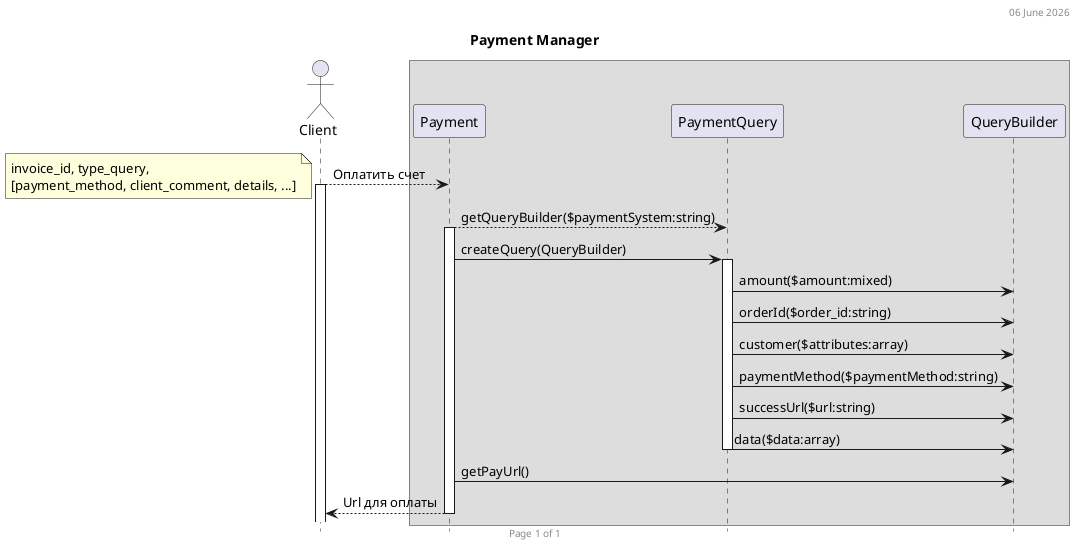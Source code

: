 @startuml
'https://plantuml.com/sequence-diagram

header %date("dd MMMM YYYY")
footer Page %page% of %lastpage%
hide footbox

title Payment Manager

actor Client
box
participant Payment
participant PaymentQuery
participant QueryBuilder
end box

Client --> Payment: Оплатить счет
note left: invoice_id, type_query, \n[payment_method, client_comment, details, ...]
activate Client
Payment --> PaymentQuery: getQueryBuilder($paymentSystem:string)
activate Payment
Payment -> PaymentQuery: createQuery(QueryBuilder)
activate PaymentQuery
PaymentQuery -> QueryBuilder: amount($amount:mixed)
PaymentQuery -> QueryBuilder: orderId($order_id:string)
PaymentQuery -> QueryBuilder: customer($attributes:array)
PaymentQuery -> QueryBuilder: paymentMethod($paymentMethod:string)
PaymentQuery -> QueryBuilder: successUrl($url:string)
PaymentQuery -> QueryBuilder: data($data:array)
deactivate PaymentQuery

Payment -> QueryBuilder: getPayUrl()
Payment --> Client: Url для оплаты
deactivate Payment
@enduml